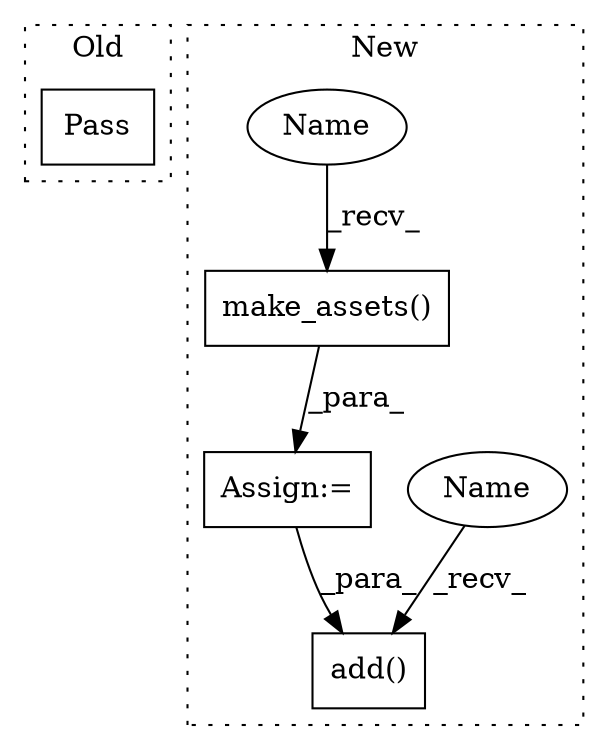 digraph G {
subgraph cluster0 {
1 [label="Pass" a="62" s="183" l="4" shape="box"];
label = "Old";
style="dotted";
}
subgraph cluster1 {
2 [label="add()" a="75" s="509,529" l="9,1" shape="box"];
3 [label="Assign:=" a="68" s="479" l="3" shape="box"];
4 [label="make_assets()" a="75" s="482" l="18" shape="box"];
5 [label="Name" a="87" s="509" l="4" shape="ellipse"];
6 [label="Name" a="87" s="482" l="4" shape="ellipse"];
label = "New";
style="dotted";
}
3 -> 2 [label="_para_"];
4 -> 3 [label="_para_"];
5 -> 2 [label="_recv_"];
6 -> 4 [label="_recv_"];
}